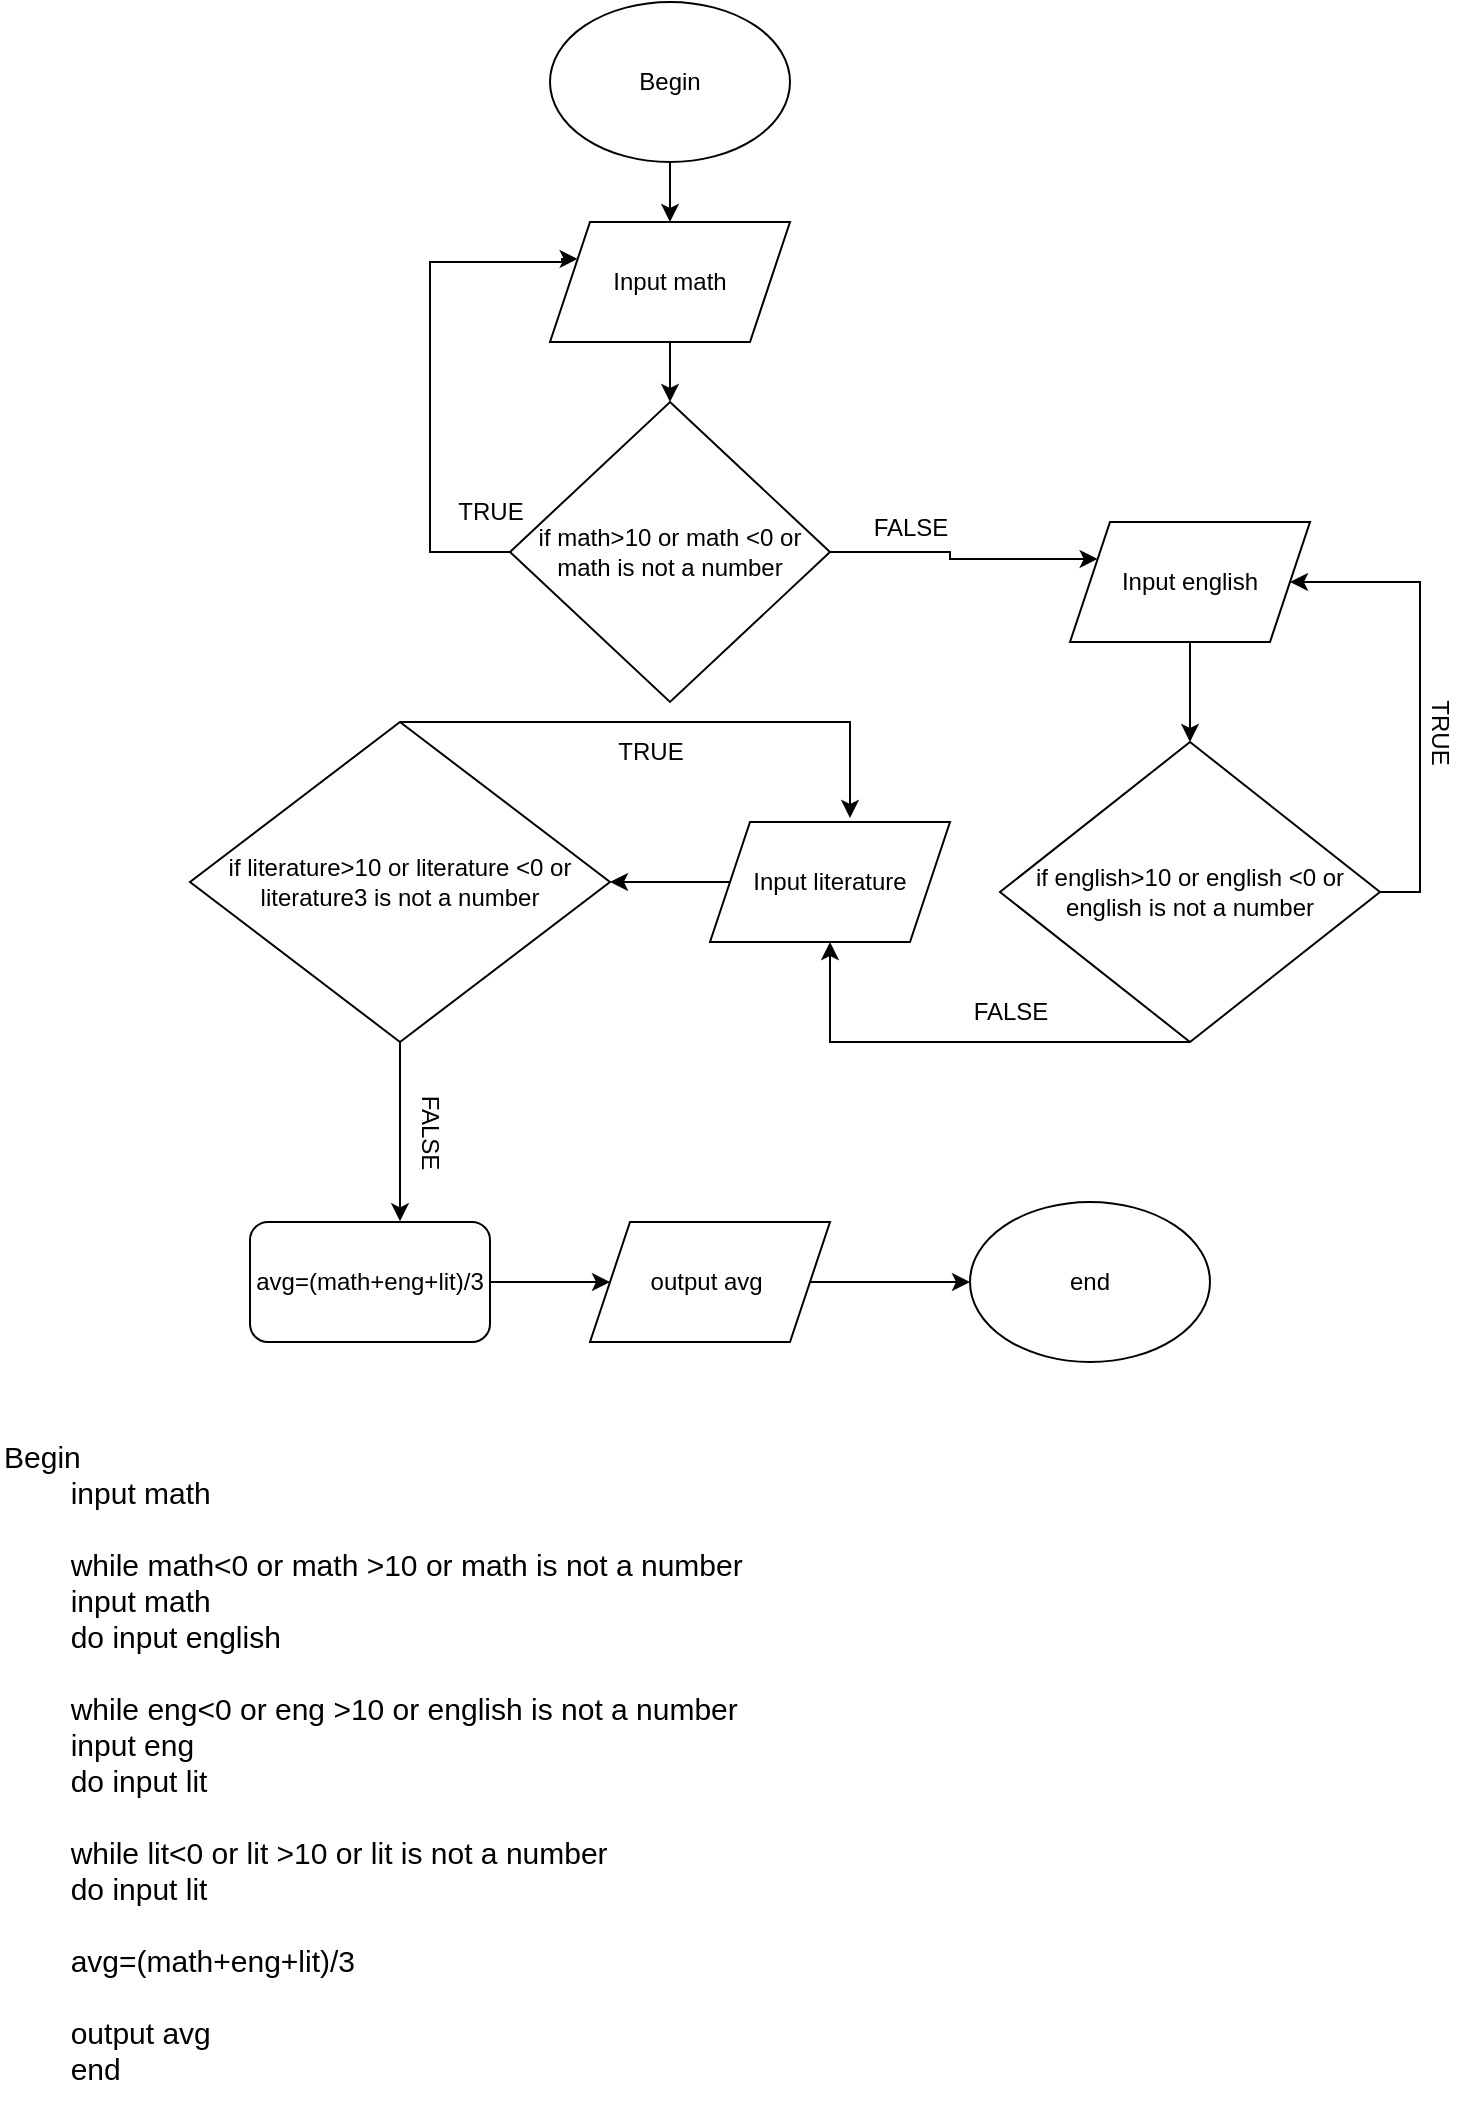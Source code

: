 <mxfile version="24.7.17">
  <diagram name="Trang-1" id="dqAk9BrUxjAi489jIRNr">
    <mxGraphModel dx="1221" dy="823" grid="1" gridSize="10" guides="1" tooltips="1" connect="1" arrows="1" fold="1" page="1" pageScale="1" pageWidth="827" pageHeight="1169" math="0" shadow="0">
      <root>
        <mxCell id="0" />
        <mxCell id="1" parent="0" />
        <mxCell id="INk1c3doix8GH66Or-AX-2" value="end" style="ellipse;whiteSpace=wrap;html=1;" parent="1" vertex="1">
          <mxGeometry x="540" y="1160" width="120" height="80" as="geometry" />
        </mxCell>
        <mxCell id="INk1c3doix8GH66Or-AX-3" style="edgeStyle=orthogonalEdgeStyle;rounded=0;orthogonalLoop=1;jettySize=auto;html=1;exitX=0.5;exitY=1;exitDx=0;exitDy=0;entryX=0.5;entryY=0;entryDx=0;entryDy=0;" parent="1" source="INk1c3doix8GH66Or-AX-4" target="INk1c3doix8GH66Or-AX-6" edge="1">
          <mxGeometry relative="1" as="geometry" />
        </mxCell>
        <mxCell id="INk1c3doix8GH66Or-AX-4" value="Begin" style="ellipse;whiteSpace=wrap;html=1;" parent="1" vertex="1">
          <mxGeometry x="330" y="560" width="120" height="80" as="geometry" />
        </mxCell>
        <mxCell id="INk1c3doix8GH66Or-AX-5" style="edgeStyle=orthogonalEdgeStyle;rounded=0;orthogonalLoop=1;jettySize=auto;html=1;exitX=0.5;exitY=1;exitDx=0;exitDy=0;" parent="1" source="INk1c3doix8GH66Or-AX-6" target="INk1c3doix8GH66Or-AX-9" edge="1">
          <mxGeometry relative="1" as="geometry" />
        </mxCell>
        <mxCell id="INk1c3doix8GH66Or-AX-6" value="Input math" style="shape=parallelogram;perimeter=parallelogramPerimeter;whiteSpace=wrap;html=1;fixedSize=1;" parent="1" vertex="1">
          <mxGeometry x="330" y="670" width="120" height="60" as="geometry" />
        </mxCell>
        <mxCell id="INk1c3doix8GH66Or-AX-7" style="edgeStyle=orthogonalEdgeStyle;rounded=0;orthogonalLoop=1;jettySize=auto;html=1;exitX=1;exitY=0.5;exitDx=0;exitDy=0;entryX=0;entryY=0.25;entryDx=0;entryDy=0;" parent="1" source="INk1c3doix8GH66Or-AX-9" target="INk1c3doix8GH66Or-AX-13" edge="1">
          <mxGeometry relative="1" as="geometry" />
        </mxCell>
        <mxCell id="INk1c3doix8GH66Or-AX-8" style="edgeStyle=orthogonalEdgeStyle;rounded=0;orthogonalLoop=1;jettySize=auto;html=1;exitX=0;exitY=0.5;exitDx=0;exitDy=0;entryX=0;entryY=0.25;entryDx=0;entryDy=0;" parent="1" source="INk1c3doix8GH66Or-AX-9" target="INk1c3doix8GH66Or-AX-6" edge="1">
          <mxGeometry relative="1" as="geometry">
            <Array as="points">
              <mxPoint x="270" y="835" />
              <mxPoint x="270" y="690" />
              <mxPoint x="336" y="690" />
              <mxPoint x="336" y="689" />
            </Array>
          </mxGeometry>
        </mxCell>
        <mxCell id="INk1c3doix8GH66Or-AX-9" value="if math&amp;gt;10 or math &amp;lt;0 or math is not a number" style="rhombus;whiteSpace=wrap;html=1;" parent="1" vertex="1">
          <mxGeometry x="310" y="760" width="160" height="150" as="geometry" />
        </mxCell>
        <mxCell id="INk1c3doix8GH66Or-AX-10" style="edgeStyle=orthogonalEdgeStyle;rounded=0;orthogonalLoop=1;jettySize=auto;html=1;exitX=1;exitY=0.5;exitDx=0;exitDy=0;" parent="1" source="INk1c3doix8GH66Or-AX-11" target="INk1c3doix8GH66Or-AX-14" edge="1">
          <mxGeometry relative="1" as="geometry" />
        </mxCell>
        <mxCell id="INk1c3doix8GH66Or-AX-11" value="Input literature" style="shape=parallelogram;perimeter=parallelogramPerimeter;whiteSpace=wrap;html=1;fixedSize=1;" parent="1" vertex="1">
          <mxGeometry x="410" y="970" width="120" height="60" as="geometry" />
        </mxCell>
        <mxCell id="INk1c3doix8GH66Or-AX-12" style="edgeStyle=orthogonalEdgeStyle;rounded=0;orthogonalLoop=1;jettySize=auto;html=1;exitX=0.5;exitY=1;exitDx=0;exitDy=0;" parent="1" source="INk1c3doix8GH66Or-AX-13" target="INk1c3doix8GH66Or-AX-17" edge="1">
          <mxGeometry relative="1" as="geometry" />
        </mxCell>
        <mxCell id="INk1c3doix8GH66Or-AX-13" value="Input english" style="shape=parallelogram;perimeter=parallelogramPerimeter;whiteSpace=wrap;html=1;fixedSize=1;" parent="1" vertex="1">
          <mxGeometry x="590" y="820" width="120" height="60" as="geometry" />
        </mxCell>
        <mxCell id="INk1c3doix8GH66Or-AX-14" value="if literature&amp;gt;10 or literature &amp;lt;0 or literature3 is not a number" style="rhombus;whiteSpace=wrap;html=1;" parent="1" vertex="1">
          <mxGeometry x="150" y="920" width="210" height="160" as="geometry" />
        </mxCell>
        <mxCell id="INk1c3doix8GH66Or-AX-15" style="edgeStyle=orthogonalEdgeStyle;rounded=0;orthogonalLoop=1;jettySize=auto;html=1;exitX=0.5;exitY=1;exitDx=0;exitDy=0;entryX=0.5;entryY=1;entryDx=0;entryDy=0;" parent="1" source="INk1c3doix8GH66Or-AX-17" target="INk1c3doix8GH66Or-AX-11" edge="1">
          <mxGeometry relative="1" as="geometry">
            <Array as="points">
              <mxPoint x="470" y="1080" />
            </Array>
          </mxGeometry>
        </mxCell>
        <mxCell id="INk1c3doix8GH66Or-AX-16" style="edgeStyle=orthogonalEdgeStyle;rounded=0;orthogonalLoop=1;jettySize=auto;html=1;exitX=1;exitY=0.5;exitDx=0;exitDy=0;entryX=1;entryY=0.5;entryDx=0;entryDy=0;" parent="1" source="INk1c3doix8GH66Or-AX-17" target="INk1c3doix8GH66Or-AX-13" edge="1">
          <mxGeometry relative="1" as="geometry">
            <Array as="points">
              <mxPoint x="765" y="1005" />
              <mxPoint x="765" y="850" />
            </Array>
          </mxGeometry>
        </mxCell>
        <mxCell id="INk1c3doix8GH66Or-AX-17" value="if english&amp;gt;10 or english &amp;lt;0 or english is not a number" style="rhombus;whiteSpace=wrap;html=1;" parent="1" vertex="1">
          <mxGeometry x="555" y="930" width="190" height="150" as="geometry" />
        </mxCell>
        <mxCell id="INk1c3doix8GH66Or-AX-18" style="edgeStyle=orthogonalEdgeStyle;rounded=0;orthogonalLoop=1;jettySize=auto;html=1;exitX=0.5;exitY=0;exitDx=0;exitDy=0;" parent="1" source="INk1c3doix8GH66Or-AX-14" edge="1">
          <mxGeometry relative="1" as="geometry">
            <mxPoint x="480" y="968" as="targetPoint" />
            <Array as="points">
              <mxPoint x="480" y="920" />
            </Array>
          </mxGeometry>
        </mxCell>
        <mxCell id="INk1c3doix8GH66Or-AX-19" value="TRUE" style="text;html=1;align=center;verticalAlign=middle;resizable=0;points=[];autosize=1;strokeColor=none;fillColor=none;" parent="1" vertex="1">
          <mxGeometry x="270" y="800" width="60" height="30" as="geometry" />
        </mxCell>
        <mxCell id="INk1c3doix8GH66Or-AX-20" value="FALSE" style="text;html=1;align=center;verticalAlign=middle;resizable=0;points=[];autosize=1;strokeColor=none;fillColor=none;" parent="1" vertex="1">
          <mxGeometry x="480" y="808" width="60" height="30" as="geometry" />
        </mxCell>
        <mxCell id="INk1c3doix8GH66Or-AX-21" value="FALSE" style="text;html=1;align=center;verticalAlign=middle;resizable=0;points=[];autosize=1;strokeColor=none;fillColor=none;" parent="1" vertex="1">
          <mxGeometry x="530" y="1050" width="60" height="30" as="geometry" />
        </mxCell>
        <mxCell id="INk1c3doix8GH66Or-AX-22" value="FALSE" style="text;html=1;align=center;verticalAlign=middle;resizable=0;points=[];autosize=1;strokeColor=none;fillColor=none;rotation=90;" parent="1" vertex="1">
          <mxGeometry x="240" y="1110" width="60" height="30" as="geometry" />
        </mxCell>
        <mxCell id="INk1c3doix8GH66Or-AX-23" value="TRUE" style="text;html=1;align=center;verticalAlign=middle;resizable=0;points=[];autosize=1;strokeColor=none;fillColor=none;rotation=90;" parent="1" vertex="1">
          <mxGeometry x="745" y="910" width="60" height="30" as="geometry" />
        </mxCell>
        <mxCell id="INk1c3doix8GH66Or-AX-24" value="TRUE" style="text;html=1;align=center;verticalAlign=middle;resizable=0;points=[];autosize=1;strokeColor=none;fillColor=none;" parent="1" vertex="1">
          <mxGeometry x="350" y="920" width="60" height="30" as="geometry" />
        </mxCell>
        <mxCell id="INk1c3doix8GH66Or-AX-25" style="edgeStyle=orthogonalEdgeStyle;rounded=0;orthogonalLoop=1;jettySize=auto;html=1;exitX=1;exitY=0.5;exitDx=0;exitDy=0;entryX=0;entryY=0.5;entryDx=0;entryDy=0;" parent="1" source="INk1c3doix8GH66Or-AX-26" target="INk1c3doix8GH66Or-AX-29" edge="1">
          <mxGeometry relative="1" as="geometry" />
        </mxCell>
        <mxCell id="INk1c3doix8GH66Or-AX-26" value="avg=(math+eng+lit)/3" style="rounded=1;whiteSpace=wrap;html=1;" parent="1" vertex="1">
          <mxGeometry x="180" y="1170" width="120" height="60" as="geometry" />
        </mxCell>
        <mxCell id="INk1c3doix8GH66Or-AX-27" style="edgeStyle=orthogonalEdgeStyle;rounded=0;orthogonalLoop=1;jettySize=auto;html=1;exitX=0.5;exitY=1;exitDx=0;exitDy=0;entryX=0.625;entryY=-0.006;entryDx=0;entryDy=0;entryPerimeter=0;" parent="1" source="INk1c3doix8GH66Or-AX-14" target="INk1c3doix8GH66Or-AX-26" edge="1">
          <mxGeometry relative="1" as="geometry" />
        </mxCell>
        <mxCell id="INk1c3doix8GH66Or-AX-28" style="edgeStyle=orthogonalEdgeStyle;rounded=0;orthogonalLoop=1;jettySize=auto;html=1;exitX=1;exitY=0.5;exitDx=0;exitDy=0;entryX=0;entryY=0.5;entryDx=0;entryDy=0;" parent="1" source="INk1c3doix8GH66Or-AX-29" target="INk1c3doix8GH66Or-AX-2" edge="1">
          <mxGeometry relative="1" as="geometry" />
        </mxCell>
        <mxCell id="INk1c3doix8GH66Or-AX-29" value="output avg&amp;nbsp;" style="shape=parallelogram;perimeter=parallelogramPerimeter;whiteSpace=wrap;html=1;fixedSize=1;" parent="1" vertex="1">
          <mxGeometry x="350" y="1170" width="120" height="60" as="geometry" />
        </mxCell>
        <mxCell id="INk1c3doix8GH66Or-AX-30" value="&lt;font style=&quot;font-size: 15px;&quot;&gt;Begin&amp;nbsp;&lt;/font&gt;&lt;div style=&quot;font-size: 15px;&quot;&gt;&lt;font style=&quot;font-size: 15px;&quot;&gt;&lt;span style=&quot;white-space: pre;&quot;&gt;&#x9;&lt;/span&gt;input math&lt;br&gt;&lt;/font&gt;&lt;/div&gt;&lt;div style=&quot;font-size: 15px;&quot;&gt;&lt;span style=&quot;white-space: pre;&quot;&gt;&lt;font style=&quot;font-size: 15px;&quot;&gt;&#x9;&lt;/font&gt;&lt;/span&gt;&lt;/div&gt;&lt;div style=&quot;font-size: 15px;&quot;&gt;&lt;font style=&quot;font-size: 15px;&quot;&gt;&lt;span style=&quot;white-space: pre;&quot;&gt;&#x9;&lt;/span&gt;while&amp;nbsp;math&amp;lt;0 or math &amp;gt;10 or math is not a number&lt;br&gt;&lt;/font&gt;&lt;/div&gt;&lt;div style=&quot;font-size: 15px;&quot;&gt;&lt;font style=&quot;font-size: 15px;&quot;&gt;&lt;span style=&quot;white-space: pre;&quot;&gt;&#x9;&lt;/span&gt;input math&lt;/font&gt;&lt;/div&gt;&lt;div style=&quot;font-size: 15px;&quot;&gt;&lt;font style=&quot;font-size: 15px;&quot;&gt;&lt;span style=&quot;white-space: pre;&quot;&gt;&#x9;&lt;/span&gt;do&amp;nbsp;input english&amp;nbsp;&lt;br&gt;&lt;/font&gt;&lt;/div&gt;&lt;div style=&quot;font-size: 15px;&quot;&gt;&lt;span style=&quot;white-space: pre;&quot;&gt;&lt;font style=&quot;font-size: 15px;&quot;&gt;&#x9;&lt;/font&gt;&lt;/span&gt;&lt;/div&gt;&lt;div style=&quot;font-size: 15px;&quot;&gt;&lt;font style=&quot;font-size: 15px;&quot;&gt;&lt;span style=&quot;background-color: initial;&quot;&gt;&lt;span style=&quot;white-space: pre;&quot;&gt;&#x9;&lt;/span&gt;while&amp;nbsp;eng&amp;lt;0 or eng &amp;gt;10 or english is not a number&lt;/span&gt;&lt;br&gt;&lt;/font&gt;&lt;/div&gt;&lt;div style=&quot;font-size: 15px;&quot;&gt;&lt;font style=&quot;font-size: 15px;&quot;&gt;&lt;span style=&quot;white-space-collapse: preserve;&quot;&gt;&#x9;&lt;/span&gt;input eng&amp;nbsp;&lt;/font&gt;&lt;/div&gt;&lt;div style=&quot;font-size: 15px;&quot;&gt;&lt;font style=&quot;font-size: 15px;&quot;&gt;&lt;span style=&quot;white-space: pre;&quot;&gt;&#x9;&lt;/span&gt;do&amp;nbsp;input lit&amp;nbsp;&lt;/font&gt;&lt;/div&gt;&lt;div style=&quot;font-size: 15px;&quot;&gt;&lt;span style=&quot;white-space: pre;&quot;&gt;&lt;font style=&quot;font-size: 15px;&quot;&gt;&#x9;&lt;/font&gt;&lt;/span&gt;&lt;/div&gt;&lt;div style=&quot;font-size: 15px;&quot;&gt;&lt;font style=&quot;font-size: 15px;&quot;&gt;&lt;span style=&quot;background-color: initial;&quot;&gt;&lt;span style=&quot;white-space: pre;&quot;&gt;&#x9;&lt;/span&gt;while&amp;nbsp;lit&amp;lt;0 or lit &amp;gt;10 or lit is not a number&lt;/span&gt;&lt;br&gt;&lt;/font&gt;&lt;/div&gt;&lt;div style=&quot;font-size: 15px;&quot;&gt;&lt;font style=&quot;font-size: 15px;&quot;&gt;&lt;span style=&quot;white-space-collapse: preserve;&quot;&gt;&#x9;&lt;/span&gt;do input lit&amp;nbsp;&lt;/font&gt;&lt;/div&gt;&lt;div style=&quot;font-size: 15px;&quot;&gt;&lt;font style=&quot;font-size: 15px;&quot;&gt;&lt;br&gt;&lt;/font&gt;&lt;/div&gt;&lt;div style=&quot;font-size: 15px;&quot;&gt;&lt;font style=&quot;font-size: 15px;&quot;&gt;&lt;span style=&quot;white-space: pre;&quot;&gt;&#x9;&lt;/span&gt;avg=(math+eng+lit)/3&lt;/font&gt;&lt;/div&gt;&lt;div style=&quot;font-size: 15px;&quot;&gt;&lt;font style=&quot;font-size: 15px;&quot;&gt;&lt;br&gt;&lt;/font&gt;&lt;/div&gt;&lt;div style=&quot;font-size: 15px;&quot;&gt;&lt;font style=&quot;font-size: 15px;&quot;&gt;&lt;span style=&quot;white-space: pre;&quot;&gt;&#x9;&lt;/span&gt;output avg&lt;/font&gt;&lt;/div&gt;&lt;div style=&quot;font-size: 15px;&quot;&gt;&lt;font style=&quot;font-size: 15px;&quot;&gt;&lt;span style=&quot;white-space: pre;&quot;&gt;&#x9;&lt;/span&gt;end&amp;nbsp;&lt;/font&gt;&lt;/div&gt;" style="text;html=1;align=left;verticalAlign=middle;resizable=0;points=[];autosize=1;strokeColor=none;fillColor=none;" parent="1" vertex="1">
          <mxGeometry x="55" y="1270" width="390" height="340" as="geometry" />
        </mxCell>
      </root>
    </mxGraphModel>
  </diagram>
</mxfile>
